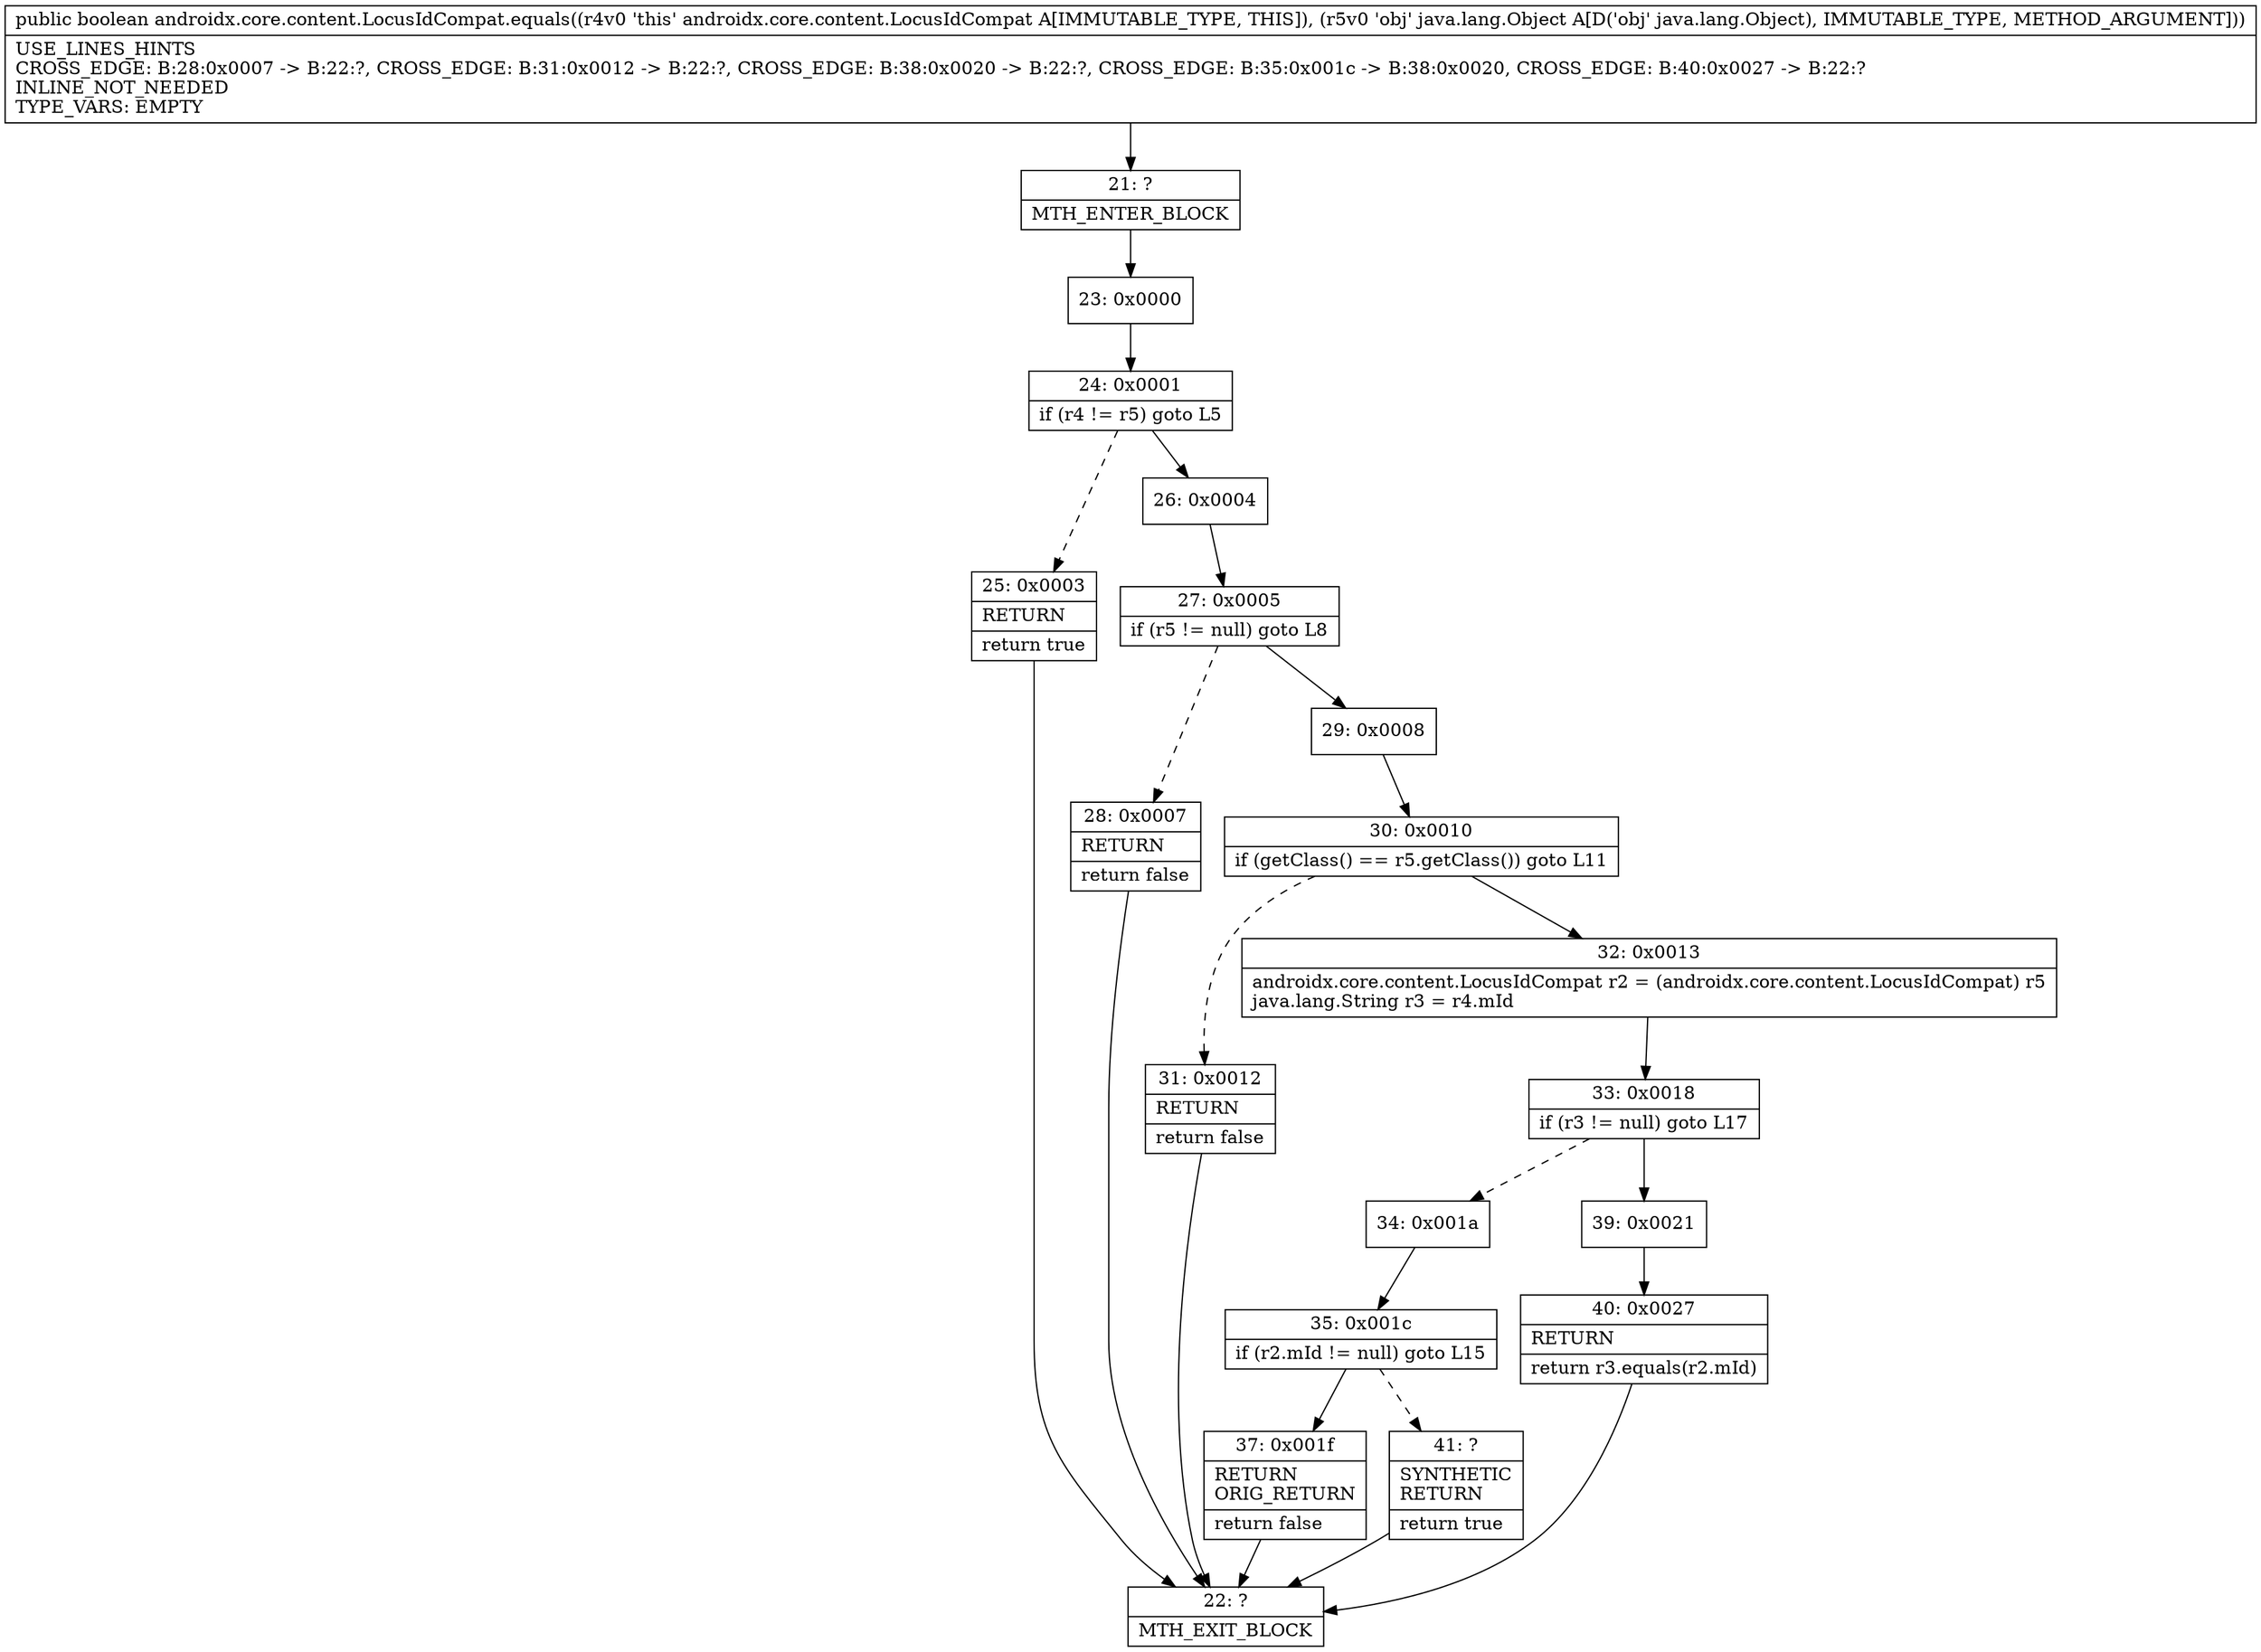 digraph "CFG forandroidx.core.content.LocusIdCompat.equals(Ljava\/lang\/Object;)Z" {
Node_21 [shape=record,label="{21\:\ ?|MTH_ENTER_BLOCK\l}"];
Node_23 [shape=record,label="{23\:\ 0x0000}"];
Node_24 [shape=record,label="{24\:\ 0x0001|if (r4 != r5) goto L5\l}"];
Node_25 [shape=record,label="{25\:\ 0x0003|RETURN\l|return true\l}"];
Node_22 [shape=record,label="{22\:\ ?|MTH_EXIT_BLOCK\l}"];
Node_26 [shape=record,label="{26\:\ 0x0004}"];
Node_27 [shape=record,label="{27\:\ 0x0005|if (r5 != null) goto L8\l}"];
Node_28 [shape=record,label="{28\:\ 0x0007|RETURN\l|return false\l}"];
Node_29 [shape=record,label="{29\:\ 0x0008}"];
Node_30 [shape=record,label="{30\:\ 0x0010|if (getClass() == r5.getClass()) goto L11\l}"];
Node_31 [shape=record,label="{31\:\ 0x0012|RETURN\l|return false\l}"];
Node_32 [shape=record,label="{32\:\ 0x0013|androidx.core.content.LocusIdCompat r2 = (androidx.core.content.LocusIdCompat) r5\ljava.lang.String r3 = r4.mId\l}"];
Node_33 [shape=record,label="{33\:\ 0x0018|if (r3 != null) goto L17\l}"];
Node_34 [shape=record,label="{34\:\ 0x001a}"];
Node_35 [shape=record,label="{35\:\ 0x001c|if (r2.mId != null) goto L15\l}"];
Node_37 [shape=record,label="{37\:\ 0x001f|RETURN\lORIG_RETURN\l|return false\l}"];
Node_41 [shape=record,label="{41\:\ ?|SYNTHETIC\lRETURN\l|return true\l}"];
Node_39 [shape=record,label="{39\:\ 0x0021}"];
Node_40 [shape=record,label="{40\:\ 0x0027|RETURN\l|return r3.equals(r2.mId)\l}"];
MethodNode[shape=record,label="{public boolean androidx.core.content.LocusIdCompat.equals((r4v0 'this' androidx.core.content.LocusIdCompat A[IMMUTABLE_TYPE, THIS]), (r5v0 'obj' java.lang.Object A[D('obj' java.lang.Object), IMMUTABLE_TYPE, METHOD_ARGUMENT]))  | USE_LINES_HINTS\lCROSS_EDGE: B:28:0x0007 \-\> B:22:?, CROSS_EDGE: B:31:0x0012 \-\> B:22:?, CROSS_EDGE: B:38:0x0020 \-\> B:22:?, CROSS_EDGE: B:35:0x001c \-\> B:38:0x0020, CROSS_EDGE: B:40:0x0027 \-\> B:22:?\lINLINE_NOT_NEEDED\lTYPE_VARS: EMPTY\l}"];
MethodNode -> Node_21;Node_21 -> Node_23;
Node_23 -> Node_24;
Node_24 -> Node_25[style=dashed];
Node_24 -> Node_26;
Node_25 -> Node_22;
Node_26 -> Node_27;
Node_27 -> Node_28[style=dashed];
Node_27 -> Node_29;
Node_28 -> Node_22;
Node_29 -> Node_30;
Node_30 -> Node_31[style=dashed];
Node_30 -> Node_32;
Node_31 -> Node_22;
Node_32 -> Node_33;
Node_33 -> Node_34[style=dashed];
Node_33 -> Node_39;
Node_34 -> Node_35;
Node_35 -> Node_37;
Node_35 -> Node_41[style=dashed];
Node_37 -> Node_22;
Node_41 -> Node_22;
Node_39 -> Node_40;
Node_40 -> Node_22;
}

